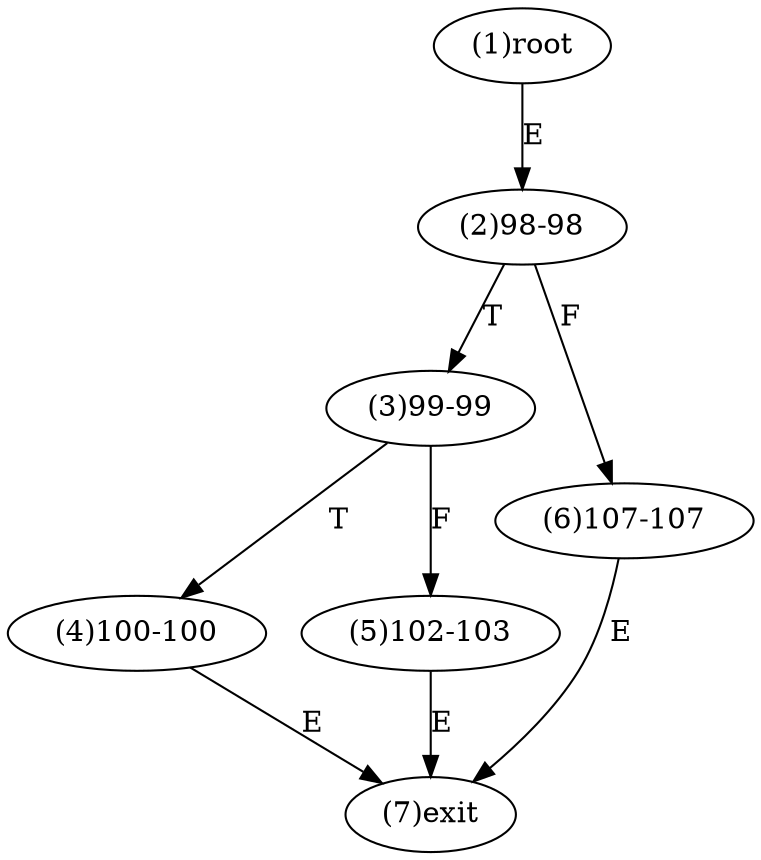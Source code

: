 digraph "" { 
1[ label="(1)root"];
2[ label="(2)98-98"];
3[ label="(3)99-99"];
4[ label="(4)100-100"];
5[ label="(5)102-103"];
6[ label="(6)107-107"];
7[ label="(7)exit"];
1->2[ label="E"];
2->6[ label="F"];
2->3[ label="T"];
3->5[ label="F"];
3->4[ label="T"];
4->7[ label="E"];
5->7[ label="E"];
6->7[ label="E"];
}